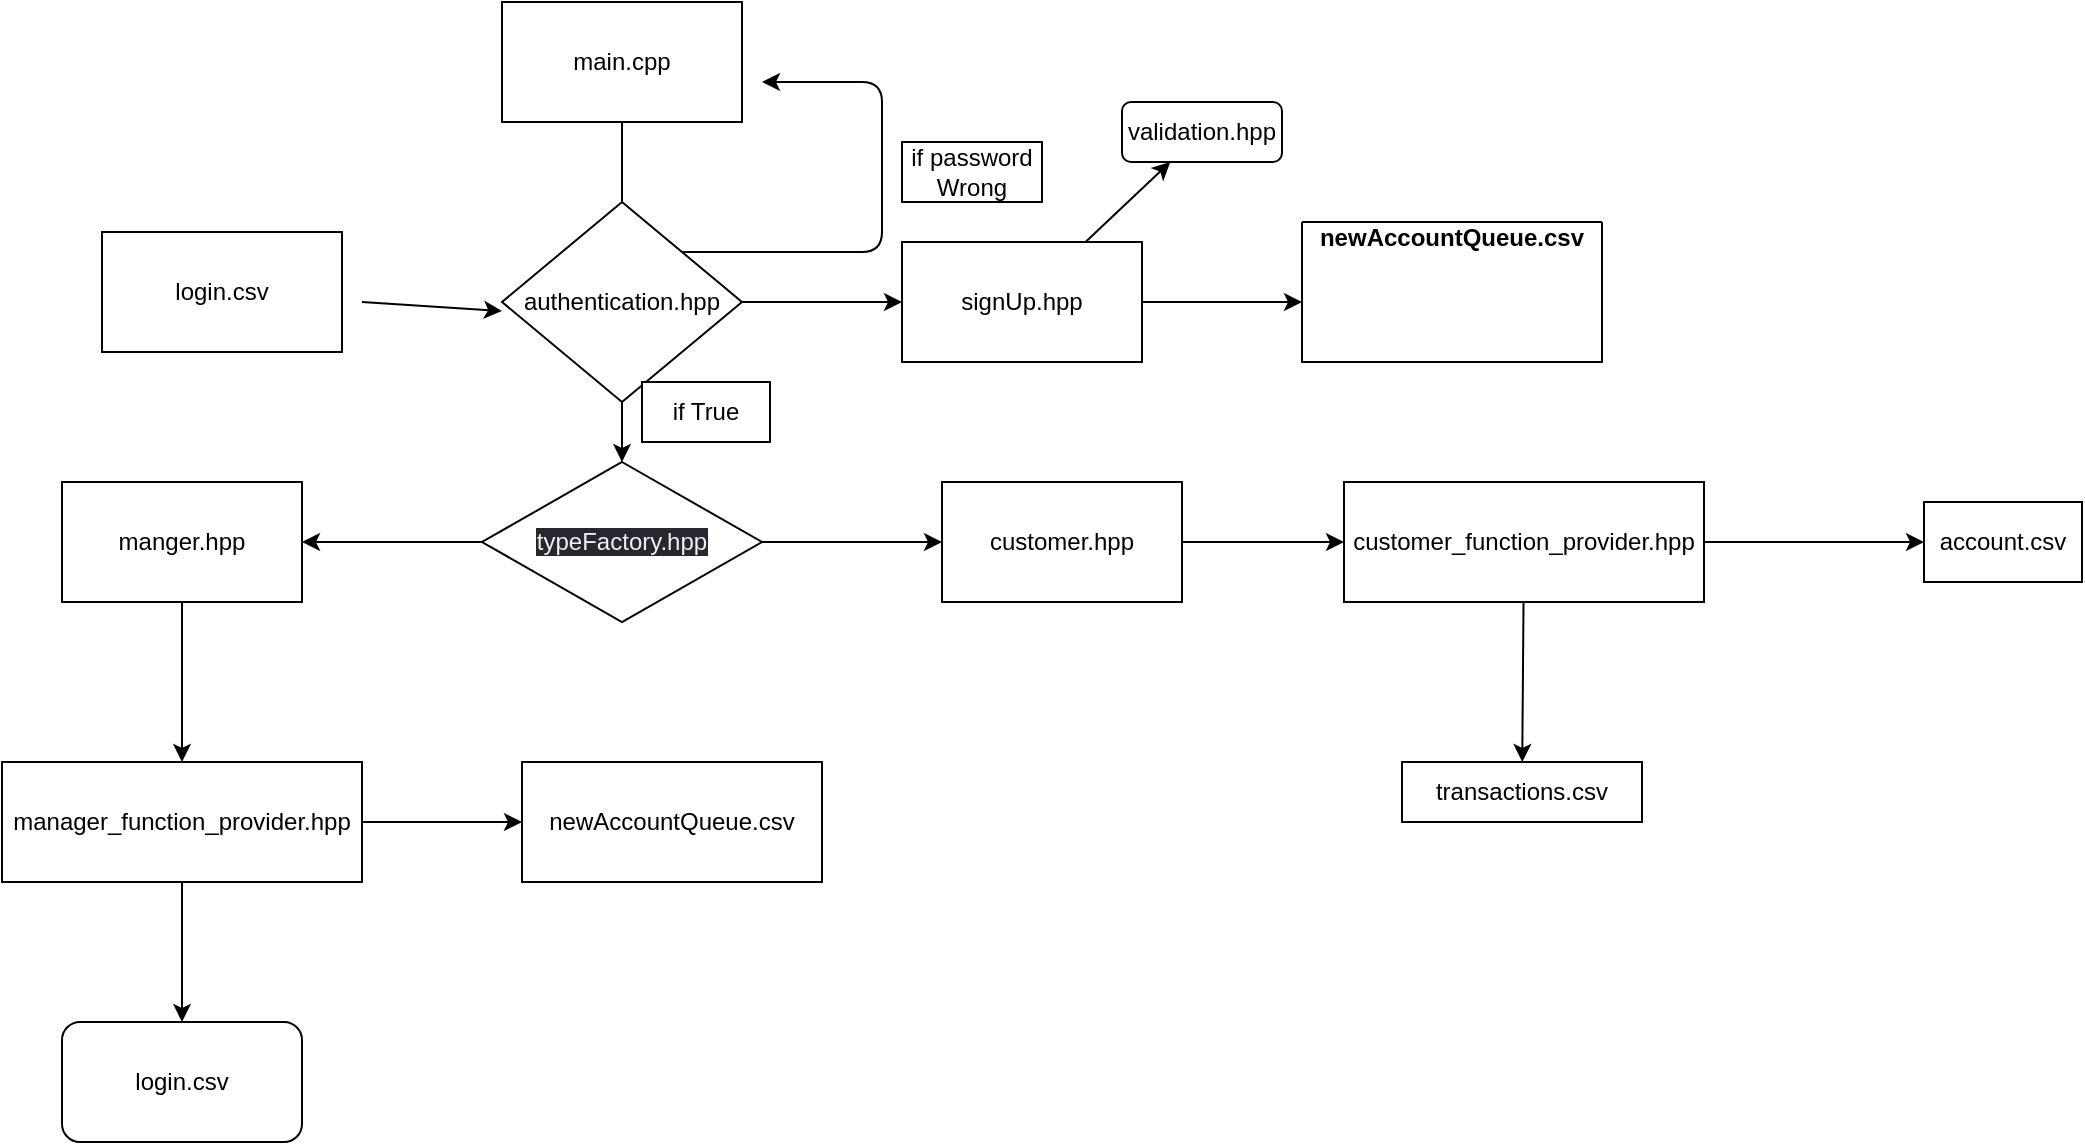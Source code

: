<mxfile>
    <diagram id="BaAcavzVCYktpsiaA9js" name="Page-1">
        <mxGraphModel dx="587" dy="300" grid="1" gridSize="10" guides="1" tooltips="1" connect="1" arrows="1" fold="1" page="1" pageScale="1" pageWidth="827" pageHeight="1169" math="0" shadow="0">
            <root>
                <mxCell id="0"/>
                <mxCell id="1" parent="0"/>
                <mxCell id="4" value="" style="edgeStyle=none;html=1;" parent="1" source="2" target="3" edge="1">
                    <mxGeometry relative="1" as="geometry"/>
                </mxCell>
                <mxCell id="2" value="main.cpp&lt;br&gt;" style="rounded=0;whiteSpace=wrap;html=1;" parent="1" vertex="1">
                    <mxGeometry x="250" y="10" width="120" height="60" as="geometry"/>
                </mxCell>
                <mxCell id="7" value="" style="edgeStyle=none;html=1;" parent="1" source="3" target="6" edge="1">
                    <mxGeometry relative="1" as="geometry"/>
                </mxCell>
                <mxCell id="9" value="" style="edgeStyle=none;html=1;" parent="1" source="3" target="8" edge="1">
                    <mxGeometry relative="1" as="geometry"/>
                </mxCell>
                <mxCell id="3" value="&lt;meta charset=&quot;utf-8&quot;&gt;&lt;span style=&quot;color: rgb(240, 240, 240); font-family: Helvetica; font-size: 12px; font-style: normal; font-variant-ligatures: normal; font-variant-caps: normal; font-weight: 400; letter-spacing: normal; orphans: 2; text-align: center; text-indent: 0px; text-transform: none; widows: 2; word-spacing: 0px; -webkit-text-stroke-width: 0px; background-color: rgb(42, 37, 47); text-decoration-thickness: initial; text-decoration-style: initial; text-decoration-color: initial; float: none; display: inline !important;&quot;&gt;typeFactory.hpp&lt;/span&gt;" style="rhombus;whiteSpace=wrap;html=1;rounded=0;" parent="1" vertex="1">
                    <mxGeometry x="240" y="240" width="140" height="80" as="geometry"/>
                </mxCell>
                <mxCell id="11" value="" style="edgeStyle=none;html=1;" parent="1" source="6" target="10" edge="1">
                    <mxGeometry relative="1" as="geometry"/>
                </mxCell>
                <mxCell id="6" value="manger.hpp&lt;br&gt;" style="rounded=0;whiteSpace=wrap;html=1;" parent="1" vertex="1">
                    <mxGeometry x="30" y="250" width="120" height="60" as="geometry"/>
                </mxCell>
                <mxCell id="26" value="" style="edgeStyle=none;html=1;" parent="1" source="8" target="25" edge="1">
                    <mxGeometry relative="1" as="geometry"/>
                </mxCell>
                <mxCell id="8" value="customer.hpp" style="whiteSpace=wrap;html=1;rounded=0;" parent="1" vertex="1">
                    <mxGeometry x="470" y="250" width="120" height="60" as="geometry"/>
                </mxCell>
                <mxCell id="20" value="" style="edgeStyle=none;html=1;" parent="1" source="10" target="19" edge="1">
                    <mxGeometry relative="1" as="geometry"/>
                </mxCell>
                <mxCell id="24" value="" style="edgeStyle=none;html=1;" parent="1" source="10" target="23" edge="1">
                    <mxGeometry relative="1" as="geometry"/>
                </mxCell>
                <mxCell id="10" value="manager_function_provider.hpp&lt;br&gt;" style="whiteSpace=wrap;html=1;rounded=0;" parent="1" vertex="1">
                    <mxGeometry y="390" width="180" height="60" as="geometry"/>
                </mxCell>
                <mxCell id="17" value="" style="edgeStyle=none;html=1;entryX=0;entryY=0.545;entryDx=0;entryDy=0;entryPerimeter=0;" parent="1" target="12" edge="1">
                    <mxGeometry relative="1" as="geometry">
                        <mxPoint x="180" y="160" as="sourcePoint"/>
                    </mxGeometry>
                </mxCell>
                <mxCell id="28" value="" style="edgeStyle=none;html=1;" parent="1" source="12" target="27" edge="1">
                    <mxGeometry relative="1" as="geometry"/>
                </mxCell>
                <mxCell id="12" value="authentication.hpp" style="rhombus;whiteSpace=wrap;html=1;" parent="1" vertex="1">
                    <mxGeometry x="250" y="110" width="120" height="100" as="geometry"/>
                </mxCell>
                <mxCell id="13" value="if True" style="rounded=0;whiteSpace=wrap;html=1;" parent="1" vertex="1">
                    <mxGeometry x="320" y="200" width="64" height="30" as="geometry"/>
                </mxCell>
                <mxCell id="14" value="" style="endArrow=classic;html=1;exitX=1;exitY=0;exitDx=0;exitDy=0;" parent="1" source="12" edge="1">
                    <mxGeometry width="50" height="50" relative="1" as="geometry">
                        <mxPoint x="390" y="270" as="sourcePoint"/>
                        <mxPoint x="380" y="50" as="targetPoint"/>
                        <Array as="points">
                            <mxPoint x="440" y="135"/>
                            <mxPoint x="440" y="50"/>
                        </Array>
                    </mxGeometry>
                </mxCell>
                <mxCell id="15" value="if password Wrong" style="rounded=0;whiteSpace=wrap;html=1;" parent="1" vertex="1">
                    <mxGeometry x="450" y="80" width="70" height="30" as="geometry"/>
                </mxCell>
                <mxCell id="16" value="login.csv" style="whiteSpace=wrap;html=1;" parent="1" vertex="1">
                    <mxGeometry x="50" y="125" width="120" height="60" as="geometry"/>
                </mxCell>
                <mxCell id="19" value="login.csv" style="rounded=1;whiteSpace=wrap;html=1;" parent="1" vertex="1">
                    <mxGeometry x="30" y="520" width="120" height="60" as="geometry"/>
                </mxCell>
                <mxCell id="23" value="newAccountQueue.csv" style="whiteSpace=wrap;html=1;rounded=0;" parent="1" vertex="1">
                    <mxGeometry x="260" y="390" width="150" height="60" as="geometry"/>
                </mxCell>
                <mxCell id="33" value="" style="edgeStyle=none;html=1;" parent="1" source="25" target="32" edge="1">
                    <mxGeometry relative="1" as="geometry"/>
                </mxCell>
                <mxCell id="36" value="" style="edgeStyle=none;html=1;" parent="1" source="25" target="35" edge="1">
                    <mxGeometry relative="1" as="geometry"/>
                </mxCell>
                <mxCell id="25" value="customer_function_provider.hpp&lt;br&gt;" style="whiteSpace=wrap;html=1;rounded=0;" parent="1" vertex="1">
                    <mxGeometry x="671" y="250" width="180" height="60" as="geometry"/>
                </mxCell>
                <mxCell id="31" value="" style="edgeStyle=none;html=1;" parent="1" source="27" edge="1">
                    <mxGeometry relative="1" as="geometry">
                        <mxPoint x="650" y="160" as="targetPoint"/>
                    </mxGeometry>
                </mxCell>
                <mxCell id="38" value="" style="edgeStyle=none;html=1;" parent="1" source="27" target="39" edge="1">
                    <mxGeometry relative="1" as="geometry">
                        <mxPoint x="590" y="90" as="targetPoint"/>
                    </mxGeometry>
                </mxCell>
                <mxCell id="27" value="signUp.hpp&lt;br&gt;" style="whiteSpace=wrap;html=1;" parent="1" vertex="1">
                    <mxGeometry x="450" y="130" width="120" height="60" as="geometry"/>
                </mxCell>
                <mxCell id="29" value="&#10;newAccountQueue.csv" style="swimlane;startSize=0;" parent="1" vertex="1">
                    <mxGeometry x="650" y="120" width="150" height="70" as="geometry"/>
                </mxCell>
                <mxCell id="32" value="transactions.csv&lt;br&gt;" style="whiteSpace=wrap;html=1;rounded=0;" parent="1" vertex="1">
                    <mxGeometry x="700" y="390" width="120" height="30" as="geometry"/>
                </mxCell>
                <mxCell id="35" value="account.csv" style="whiteSpace=wrap;html=1;rounded=0;" parent="1" vertex="1">
                    <mxGeometry x="961" y="260" width="79" height="40" as="geometry"/>
                </mxCell>
                <mxCell id="39" value="validation.hpp&lt;br&gt;" style="rounded=1;whiteSpace=wrap;html=1;" parent="1" vertex="1">
                    <mxGeometry x="560" y="60" width="80" height="30" as="geometry"/>
                </mxCell>
            </root>
        </mxGraphModel>
    </diagram>
</mxfile>